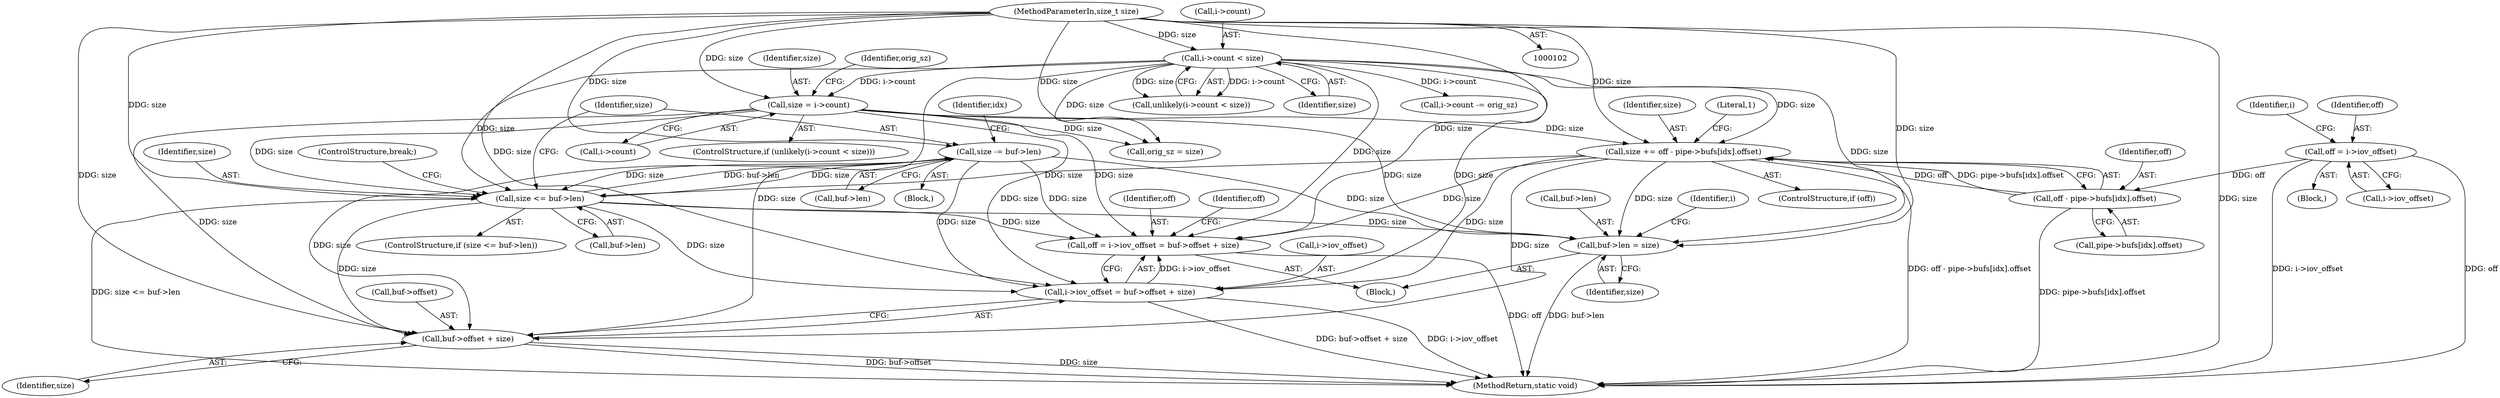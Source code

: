 digraph "1_linux_b9dc6f65bc5e232d1c05fe34b5daadc7e8bbf1fb_0@pointer" {
"1000175" [label="(Call,size -= buf->len)"];
"1000169" [label="(Call,size <= buf->len)"];
"1000175" [label="(Call,size -= buf->len)"];
"1000104" [label="(MethodParameterIn,size_t size)"];
"1000146" [label="(Call,size += off - pipe->bufs[idx].offset)"];
"1000148" [label="(Call,off - pipe->bufs[idx].offset)"];
"1000120" [label="(Call,off = i->iov_offset)"];
"1000128" [label="(Call,i->count < size)"];
"1000133" [label="(Call,size = i->count)"];
"1000185" [label="(Call,buf->len = size)"];
"1000195" [label="(Call,off = i->iov_offset = buf->offset + size)"];
"1000197" [label="(Call,i->iov_offset = buf->offset + size)"];
"1000201" [label="(Call,buf->offset + size)"];
"1000121" [label="(Identifier,off)"];
"1000138" [label="(Call,orig_sz = size)"];
"1000195" [label="(Call,off = i->iov_offset = buf->offset + size)"];
"1000104" [label="(MethodParameterIn,size_t size)"];
"1000126" [label="(ControlStructure,if (unlikely(i->count < size)))"];
"1000185" [label="(Call,buf->len = size)"];
"1000148" [label="(Call,off - pipe->bufs[idx].offset)"];
"1000147" [label="(Identifier,size)"];
"1000158" [label="(Literal,1)"];
"1000201" [label="(Call,buf->offset + size)"];
"1000177" [label="(Call,buf->len)"];
"1000130" [label="(Identifier,i)"];
"1000132" [label="(Identifier,size)"];
"1000146" [label="(Call,size += off - pipe->bufs[idx].offset)"];
"1000168" [label="(ControlStructure,if (size <= buf->len))"];
"1000105" [label="(Block,)"];
"1000196" [label="(Identifier,off)"];
"1000171" [label="(Call,buf->len)"];
"1000202" [label="(Call,buf->offset)"];
"1000169" [label="(Call,size <= buf->len)"];
"1000122" [label="(Call,i->iov_offset)"];
"1000175" [label="(Call,size -= buf->len)"];
"1000129" [label="(Call,i->count)"];
"1000198" [label="(Call,i->iov_offset)"];
"1000176" [label="(Identifier,size)"];
"1000135" [label="(Call,i->count)"];
"1000205" [label="(Identifier,size)"];
"1000150" [label="(Call,pipe->bufs[idx].offset)"];
"1000261" [label="(MethodReturn,static void)"];
"1000174" [label="(ControlStructure,break;)"];
"1000133" [label="(Call,size = i->count)"];
"1000181" [label="(Identifier,idx)"];
"1000197" [label="(Call,i->iov_offset = buf->offset + size)"];
"1000144" [label="(ControlStructure,if (off))"];
"1000149" [label="(Identifier,off)"];
"1000120" [label="(Call,off = i->iov_offset)"];
"1000159" [label="(Block,)"];
"1000256" [label="(Call,i->count -= orig_sz)"];
"1000139" [label="(Identifier,orig_sz)"];
"1000127" [label="(Call,unlikely(i->count < size))"];
"1000143" [label="(Block,)"];
"1000189" [label="(Identifier,size)"];
"1000170" [label="(Identifier,size)"];
"1000186" [label="(Call,buf->len)"];
"1000128" [label="(Call,i->count < size)"];
"1000192" [label="(Identifier,i)"];
"1000207" [label="(Identifier,off)"];
"1000134" [label="(Identifier,size)"];
"1000175" -> "1000159"  [label="AST: "];
"1000175" -> "1000177"  [label="CFG: "];
"1000176" -> "1000175"  [label="AST: "];
"1000177" -> "1000175"  [label="AST: "];
"1000181" -> "1000175"  [label="CFG: "];
"1000175" -> "1000169"  [label="DDG: size"];
"1000169" -> "1000175"  [label="DDG: buf->len"];
"1000169" -> "1000175"  [label="DDG: size"];
"1000104" -> "1000175"  [label="DDG: size"];
"1000175" -> "1000185"  [label="DDG: size"];
"1000175" -> "1000195"  [label="DDG: size"];
"1000175" -> "1000197"  [label="DDG: size"];
"1000175" -> "1000201"  [label="DDG: size"];
"1000169" -> "1000168"  [label="AST: "];
"1000169" -> "1000171"  [label="CFG: "];
"1000170" -> "1000169"  [label="AST: "];
"1000171" -> "1000169"  [label="AST: "];
"1000174" -> "1000169"  [label="CFG: "];
"1000176" -> "1000169"  [label="CFG: "];
"1000169" -> "1000261"  [label="DDG: size <= buf->len"];
"1000146" -> "1000169"  [label="DDG: size"];
"1000104" -> "1000169"  [label="DDG: size"];
"1000128" -> "1000169"  [label="DDG: size"];
"1000133" -> "1000169"  [label="DDG: size"];
"1000169" -> "1000185"  [label="DDG: size"];
"1000169" -> "1000195"  [label="DDG: size"];
"1000169" -> "1000197"  [label="DDG: size"];
"1000169" -> "1000201"  [label="DDG: size"];
"1000104" -> "1000102"  [label="AST: "];
"1000104" -> "1000261"  [label="DDG: size"];
"1000104" -> "1000128"  [label="DDG: size"];
"1000104" -> "1000133"  [label="DDG: size"];
"1000104" -> "1000138"  [label="DDG: size"];
"1000104" -> "1000146"  [label="DDG: size"];
"1000104" -> "1000185"  [label="DDG: size"];
"1000104" -> "1000195"  [label="DDG: size"];
"1000104" -> "1000197"  [label="DDG: size"];
"1000104" -> "1000201"  [label="DDG: size"];
"1000146" -> "1000144"  [label="AST: "];
"1000146" -> "1000148"  [label="CFG: "];
"1000147" -> "1000146"  [label="AST: "];
"1000148" -> "1000146"  [label="AST: "];
"1000158" -> "1000146"  [label="CFG: "];
"1000146" -> "1000261"  [label="DDG: off - pipe->bufs[idx].offset"];
"1000148" -> "1000146"  [label="DDG: off"];
"1000148" -> "1000146"  [label="DDG: pipe->bufs[idx].offset"];
"1000128" -> "1000146"  [label="DDG: size"];
"1000133" -> "1000146"  [label="DDG: size"];
"1000146" -> "1000185"  [label="DDG: size"];
"1000146" -> "1000195"  [label="DDG: size"];
"1000146" -> "1000197"  [label="DDG: size"];
"1000146" -> "1000201"  [label="DDG: size"];
"1000148" -> "1000150"  [label="CFG: "];
"1000149" -> "1000148"  [label="AST: "];
"1000150" -> "1000148"  [label="AST: "];
"1000148" -> "1000261"  [label="DDG: pipe->bufs[idx].offset"];
"1000120" -> "1000148"  [label="DDG: off"];
"1000120" -> "1000105"  [label="AST: "];
"1000120" -> "1000122"  [label="CFG: "];
"1000121" -> "1000120"  [label="AST: "];
"1000122" -> "1000120"  [label="AST: "];
"1000130" -> "1000120"  [label="CFG: "];
"1000120" -> "1000261"  [label="DDG: off"];
"1000120" -> "1000261"  [label="DDG: i->iov_offset"];
"1000128" -> "1000127"  [label="AST: "];
"1000128" -> "1000132"  [label="CFG: "];
"1000129" -> "1000128"  [label="AST: "];
"1000132" -> "1000128"  [label="AST: "];
"1000127" -> "1000128"  [label="CFG: "];
"1000128" -> "1000127"  [label="DDG: i->count"];
"1000128" -> "1000127"  [label="DDG: size"];
"1000128" -> "1000133"  [label="DDG: i->count"];
"1000128" -> "1000138"  [label="DDG: size"];
"1000128" -> "1000185"  [label="DDG: size"];
"1000128" -> "1000195"  [label="DDG: size"];
"1000128" -> "1000197"  [label="DDG: size"];
"1000128" -> "1000201"  [label="DDG: size"];
"1000128" -> "1000256"  [label="DDG: i->count"];
"1000133" -> "1000126"  [label="AST: "];
"1000133" -> "1000135"  [label="CFG: "];
"1000134" -> "1000133"  [label="AST: "];
"1000135" -> "1000133"  [label="AST: "];
"1000139" -> "1000133"  [label="CFG: "];
"1000133" -> "1000138"  [label="DDG: size"];
"1000133" -> "1000185"  [label="DDG: size"];
"1000133" -> "1000195"  [label="DDG: size"];
"1000133" -> "1000197"  [label="DDG: size"];
"1000133" -> "1000201"  [label="DDG: size"];
"1000185" -> "1000143"  [label="AST: "];
"1000185" -> "1000189"  [label="CFG: "];
"1000186" -> "1000185"  [label="AST: "];
"1000189" -> "1000185"  [label="AST: "];
"1000192" -> "1000185"  [label="CFG: "];
"1000185" -> "1000261"  [label="DDG: buf->len"];
"1000195" -> "1000143"  [label="AST: "];
"1000195" -> "1000197"  [label="CFG: "];
"1000196" -> "1000195"  [label="AST: "];
"1000197" -> "1000195"  [label="AST: "];
"1000207" -> "1000195"  [label="CFG: "];
"1000195" -> "1000261"  [label="DDG: off"];
"1000197" -> "1000195"  [label="DDG: i->iov_offset"];
"1000197" -> "1000201"  [label="CFG: "];
"1000198" -> "1000197"  [label="AST: "];
"1000201" -> "1000197"  [label="AST: "];
"1000197" -> "1000261"  [label="DDG: buf->offset + size"];
"1000197" -> "1000261"  [label="DDG: i->iov_offset"];
"1000201" -> "1000205"  [label="CFG: "];
"1000202" -> "1000201"  [label="AST: "];
"1000205" -> "1000201"  [label="AST: "];
"1000201" -> "1000261"  [label="DDG: size"];
"1000201" -> "1000261"  [label="DDG: buf->offset"];
}
